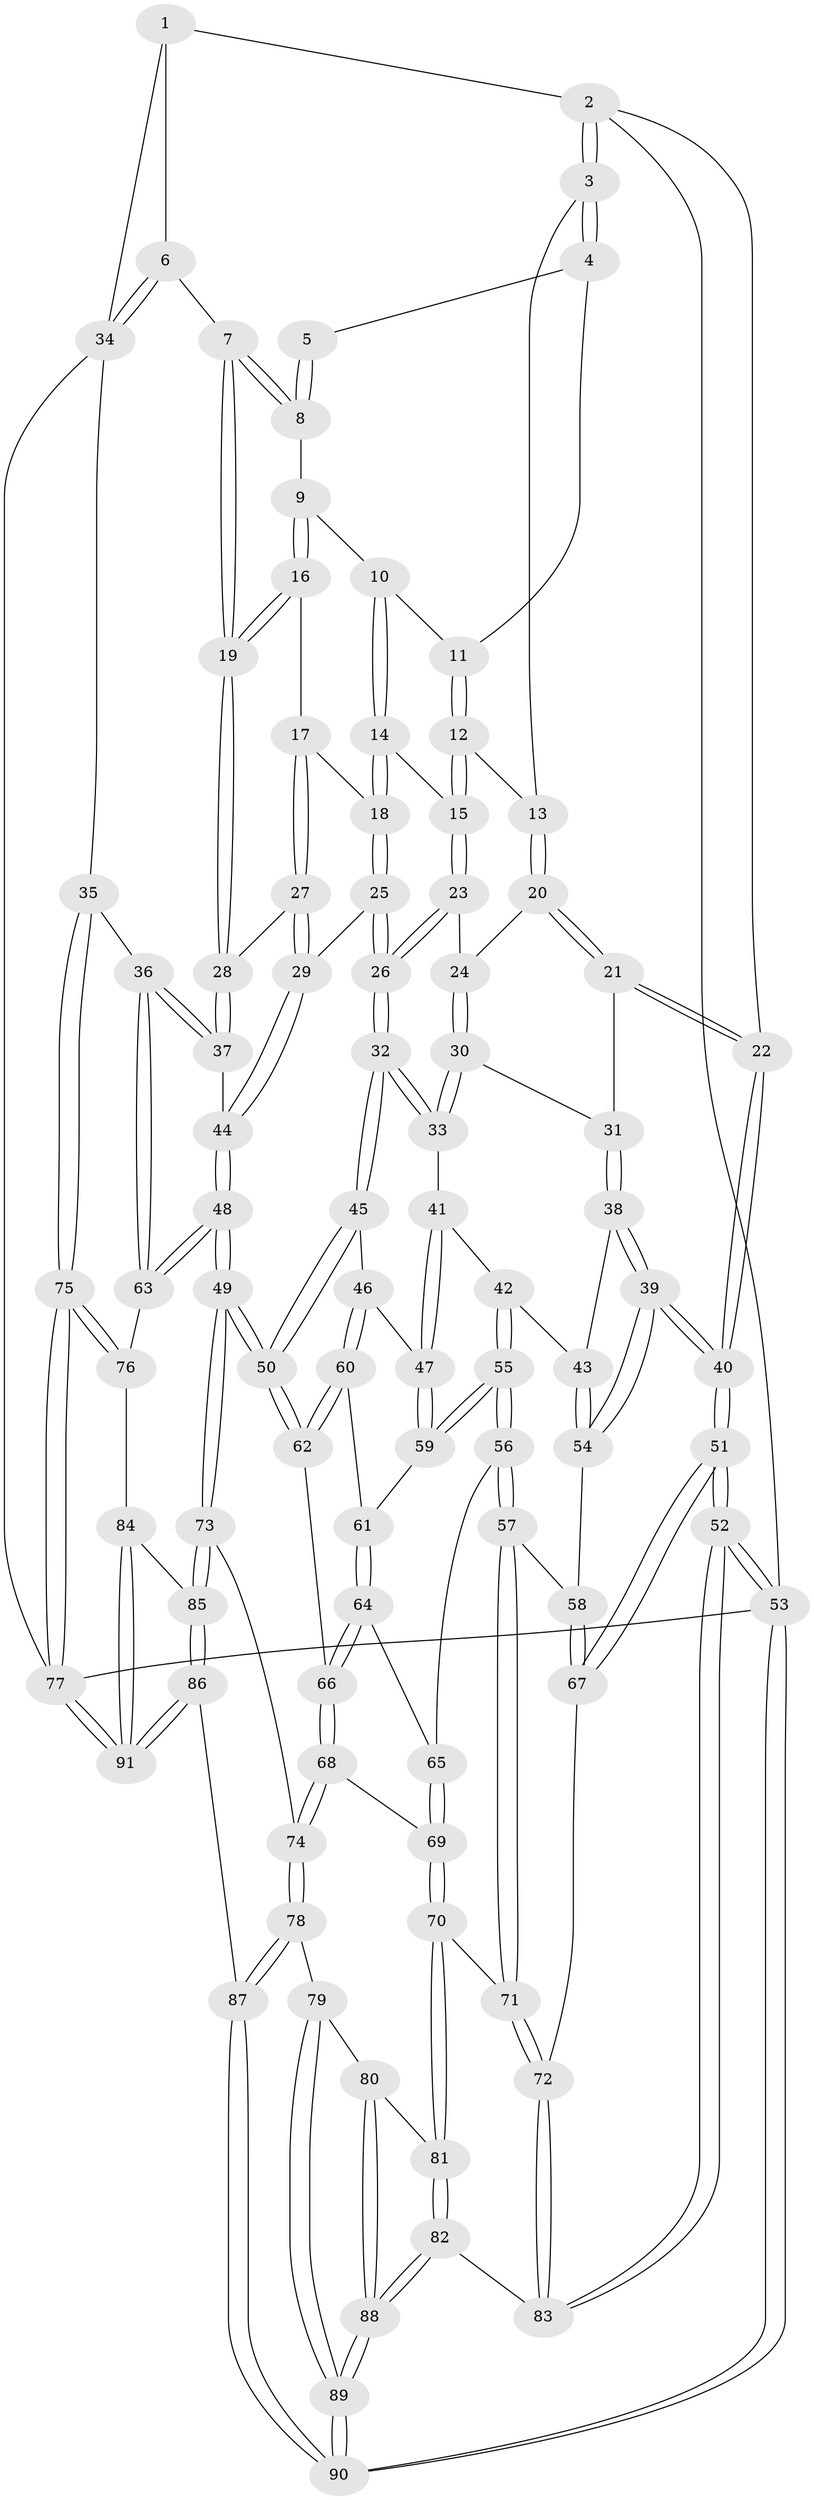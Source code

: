 // coarse degree distribution, {3: 0.2972972972972973, 4: 0.6216216216216216, 5: 0.02702702702702703, 6: 0.02702702702702703, 2: 0.02702702702702703}
// Generated by graph-tools (version 1.1) at 2025/38/03/04/25 23:38:25]
// undirected, 91 vertices, 224 edges
graph export_dot {
  node [color=gray90,style=filled];
  1 [pos="+0.7843230993087906+0"];
  2 [pos="+0+0"];
  3 [pos="+0.3204413130492238+0"];
  4 [pos="+0.3377362925985963+0"];
  5 [pos="+0.7314842333360166+0"];
  6 [pos="+0.9560043338576759+0.17722789955576862"];
  7 [pos="+0.9343298498046605+0.1875692098929233"];
  8 [pos="+0.7081534998004796+0"];
  9 [pos="+0.685584758790132+0.045356602315674885"];
  10 [pos="+0.6148548098299916+0.07997324126992224"];
  11 [pos="+0.5635759088985158+0.06410650343713359"];
  12 [pos="+0.4515327052717602+0.1290684246202659"];
  13 [pos="+0.3695007991450225+0.005506673638555781"];
  14 [pos="+0.5678769305468337+0.15874571891174952"];
  15 [pos="+0.4550718629808918+0.13837666568272622"];
  16 [pos="+0.6949614073575202+0.08334882798846996"];
  17 [pos="+0.7009368429886716+0.17401094792056573"];
  18 [pos="+0.5914813747258472+0.20472021309660204"];
  19 [pos="+0.9139843699168193+0.2048544071821819"];
  20 [pos="+0.28331905611431873+0.21705040436514147"];
  21 [pos="+0.20964263770929217+0.23985134007621875"];
  22 [pos="+0+0.038042909792825624"];
  23 [pos="+0.4344968075116545+0.23021130440476664"];
  24 [pos="+0.33111303146963345+0.23402056757653622"];
  25 [pos="+0.5632060185557449+0.3528740943345201"];
  26 [pos="+0.5133546090370199+0.3671707603635929"];
  27 [pos="+0.7935330961932651+0.29592215186298004"];
  28 [pos="+0.8301656914725241+0.2924873949562714"];
  29 [pos="+0.6773778683566856+0.37136222671444186"];
  30 [pos="+0.3521232018606444+0.37294274394120525"];
  31 [pos="+0.24120727644428314+0.34402116093840573"];
  32 [pos="+0.4872347167932528+0.3985112877097267"];
  33 [pos="+0.3861179096896099+0.3963857083893633"];
  34 [pos="+1+0.15770464890004388"];
  35 [pos="+1+0.5460215309698092"];
  36 [pos="+0.988900664406546+0.5455920552666313"];
  37 [pos="+0.9405112858890281+0.49145813923417625"];
  38 [pos="+0.21485020790538076+0.39792092780948624"];
  39 [pos="+0+0.4585690732088218"];
  40 [pos="+0+0.43616590706136027"];
  41 [pos="+0.33589250928306763+0.44432351983305673"];
  42 [pos="+0.26950554053359493+0.4876448652736944"];
  43 [pos="+0.2564878417862007+0.4800781898823449"];
  44 [pos="+0.7042890554217027+0.4801977663495329"];
  45 [pos="+0.48711156630707286+0.4111734750856778"];
  46 [pos="+0.4412998975600769+0.504254766658868"];
  47 [pos="+0.3653540447686808+0.5367881962397762"];
  48 [pos="+0.6806551289212601+0.7018061980849064"];
  49 [pos="+0.6788757460606453+0.7029977537625456"];
  50 [pos="+0.6237825278113985+0.6579437918787474"];
  51 [pos="+0+0.6852282833069395"];
  52 [pos="+0+0.8926960848930667"];
  53 [pos="+0+1"];
  54 [pos="+0.11208905568881959+0.5355068220749816"];
  55 [pos="+0.29192570415891494+0.5672690854941281"];
  56 [pos="+0.26749305592417577+0.6109152668021999"];
  57 [pos="+0.2665573223963681+0.611543912646597"];
  58 [pos="+0.15825834306333098+0.5926393247198509"];
  59 [pos="+0.33280888515590173+0.5622728632841553"];
  60 [pos="+0.44650255459483007+0.5916297453147935"];
  61 [pos="+0.39756218169528984+0.6081036893893523"];
  62 [pos="+0.4731207016514794+0.6161840367526537"];
  63 [pos="+0.8279618344368961+0.6800070275911431"];
  64 [pos="+0.39371282968600857+0.6177307701717059"];
  65 [pos="+0.33757417404898027+0.6540429715458128"];
  66 [pos="+0.4091525843335245+0.7044099380525553"];
  67 [pos="+0.1254708285234859+0.7134825684430529"];
  68 [pos="+0.3986777034548396+0.7406441300058282"];
  69 [pos="+0.3894657239398102+0.7429602994615798"];
  70 [pos="+0.3498596657521503+0.773276241528296"];
  71 [pos="+0.24009720865001388+0.740975715202947"];
  72 [pos="+0.1849144339766873+0.7685137699247663"];
  73 [pos="+0.6701620492182276+0.7223667924863527"];
  74 [pos="+0.5724328270293606+0.786619941381948"];
  75 [pos="+1+1"];
  76 [pos="+0.9165260308351554+0.8005393815229493"];
  77 [pos="+1+1"];
  78 [pos="+0.5070042713443114+0.9220690383509463"];
  79 [pos="+0.3827490764188669+0.9055832899654741"];
  80 [pos="+0.3648409082608978+0.8767187180667814"];
  81 [pos="+0.3483839890884266+0.8356288183428372"];
  82 [pos="+0.16299992335120495+0.8883503306788813"];
  83 [pos="+0.1598051305157214+0.8845893658272056"];
  84 [pos="+0.814028759823812+0.9664341182007389"];
  85 [pos="+0.6926398433230707+0.7782202037812934"];
  86 [pos="+0.6060042656104773+1"];
  87 [pos="+0.5833169019935722+1"];
  88 [pos="+0.18157095288315253+0.9249344251552306"];
  89 [pos="+0.24226998429573074+1"];
  90 [pos="+0.24125223623955838+1"];
  91 [pos="+0.9073847461790356+1"];
  1 -- 2;
  1 -- 6;
  1 -- 34;
  2 -- 3;
  2 -- 3;
  2 -- 22;
  2 -- 53;
  3 -- 4;
  3 -- 4;
  3 -- 13;
  4 -- 5;
  4 -- 11;
  5 -- 8;
  5 -- 8;
  6 -- 7;
  6 -- 34;
  6 -- 34;
  7 -- 8;
  7 -- 8;
  7 -- 19;
  7 -- 19;
  8 -- 9;
  9 -- 10;
  9 -- 16;
  9 -- 16;
  10 -- 11;
  10 -- 14;
  10 -- 14;
  11 -- 12;
  11 -- 12;
  12 -- 13;
  12 -- 15;
  12 -- 15;
  13 -- 20;
  13 -- 20;
  14 -- 15;
  14 -- 18;
  14 -- 18;
  15 -- 23;
  15 -- 23;
  16 -- 17;
  16 -- 19;
  16 -- 19;
  17 -- 18;
  17 -- 27;
  17 -- 27;
  18 -- 25;
  18 -- 25;
  19 -- 28;
  19 -- 28;
  20 -- 21;
  20 -- 21;
  20 -- 24;
  21 -- 22;
  21 -- 22;
  21 -- 31;
  22 -- 40;
  22 -- 40;
  23 -- 24;
  23 -- 26;
  23 -- 26;
  24 -- 30;
  24 -- 30;
  25 -- 26;
  25 -- 26;
  25 -- 29;
  26 -- 32;
  26 -- 32;
  27 -- 28;
  27 -- 29;
  27 -- 29;
  28 -- 37;
  28 -- 37;
  29 -- 44;
  29 -- 44;
  30 -- 31;
  30 -- 33;
  30 -- 33;
  31 -- 38;
  31 -- 38;
  32 -- 33;
  32 -- 33;
  32 -- 45;
  32 -- 45;
  33 -- 41;
  34 -- 35;
  34 -- 77;
  35 -- 36;
  35 -- 75;
  35 -- 75;
  36 -- 37;
  36 -- 37;
  36 -- 63;
  36 -- 63;
  37 -- 44;
  38 -- 39;
  38 -- 39;
  38 -- 43;
  39 -- 40;
  39 -- 40;
  39 -- 54;
  39 -- 54;
  40 -- 51;
  40 -- 51;
  41 -- 42;
  41 -- 47;
  41 -- 47;
  42 -- 43;
  42 -- 55;
  42 -- 55;
  43 -- 54;
  43 -- 54;
  44 -- 48;
  44 -- 48;
  45 -- 46;
  45 -- 50;
  45 -- 50;
  46 -- 47;
  46 -- 60;
  46 -- 60;
  47 -- 59;
  47 -- 59;
  48 -- 49;
  48 -- 49;
  48 -- 63;
  48 -- 63;
  49 -- 50;
  49 -- 50;
  49 -- 73;
  49 -- 73;
  50 -- 62;
  50 -- 62;
  51 -- 52;
  51 -- 52;
  51 -- 67;
  51 -- 67;
  52 -- 53;
  52 -- 53;
  52 -- 83;
  52 -- 83;
  53 -- 90;
  53 -- 90;
  53 -- 77;
  54 -- 58;
  55 -- 56;
  55 -- 56;
  55 -- 59;
  55 -- 59;
  56 -- 57;
  56 -- 57;
  56 -- 65;
  57 -- 58;
  57 -- 71;
  57 -- 71;
  58 -- 67;
  58 -- 67;
  59 -- 61;
  60 -- 61;
  60 -- 62;
  60 -- 62;
  61 -- 64;
  61 -- 64;
  62 -- 66;
  63 -- 76;
  64 -- 65;
  64 -- 66;
  64 -- 66;
  65 -- 69;
  65 -- 69;
  66 -- 68;
  66 -- 68;
  67 -- 72;
  68 -- 69;
  68 -- 74;
  68 -- 74;
  69 -- 70;
  69 -- 70;
  70 -- 71;
  70 -- 81;
  70 -- 81;
  71 -- 72;
  71 -- 72;
  72 -- 83;
  72 -- 83;
  73 -- 74;
  73 -- 85;
  73 -- 85;
  74 -- 78;
  74 -- 78;
  75 -- 76;
  75 -- 76;
  75 -- 77;
  75 -- 77;
  76 -- 84;
  77 -- 91;
  77 -- 91;
  78 -- 79;
  78 -- 87;
  78 -- 87;
  79 -- 80;
  79 -- 89;
  79 -- 89;
  80 -- 81;
  80 -- 88;
  80 -- 88;
  81 -- 82;
  81 -- 82;
  82 -- 83;
  82 -- 88;
  82 -- 88;
  84 -- 85;
  84 -- 91;
  84 -- 91;
  85 -- 86;
  85 -- 86;
  86 -- 87;
  86 -- 91;
  86 -- 91;
  87 -- 90;
  87 -- 90;
  88 -- 89;
  88 -- 89;
  89 -- 90;
  89 -- 90;
}

